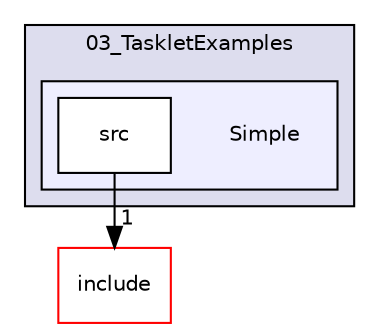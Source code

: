 digraph "Simple" {
  compound=true
  node [ fontsize="10", fontname="Helvetica"];
  edge [ labelfontsize="10", labelfontname="Helvetica"];
  subgraph clusterdir_08f220533f2cec02d158a0fd2e3c6c12 {
    graph [ bgcolor="#ddddee", pencolor="black", label="03_TaskletExamples" fontname="Helvetica", fontsize="10", URL="dir_08f220533f2cec02d158a0fd2e3c6c12.html"]
  subgraph clusterdir_46486dcb104e7e67e473f2f1604447fb {
    graph [ bgcolor="#eeeeff", pencolor="black", label="" URL="dir_46486dcb104e7e67e473f2f1604447fb.html"];
    dir_46486dcb104e7e67e473f2f1604447fb [shape=plaintext label="Simple"];
  dir_5a8d232eb1f92124a55fe7713f385c74 [shape=box label="src" fillcolor="white" style="filled" URL="dir_5a8d232eb1f92124a55fe7713f385c74.html"];
  }
  }
  dir_d44c64559bbebec7f509842c48db8b23 [shape=box label="include" fillcolor="white" style="filled" color="red" URL="dir_d44c64559bbebec7f509842c48db8b23.html"];
  dir_5a8d232eb1f92124a55fe7713f385c74->dir_d44c64559bbebec7f509842c48db8b23 [headlabel="1", labeldistance=1.5 headhref="dir_000016_000021.html"];
}
